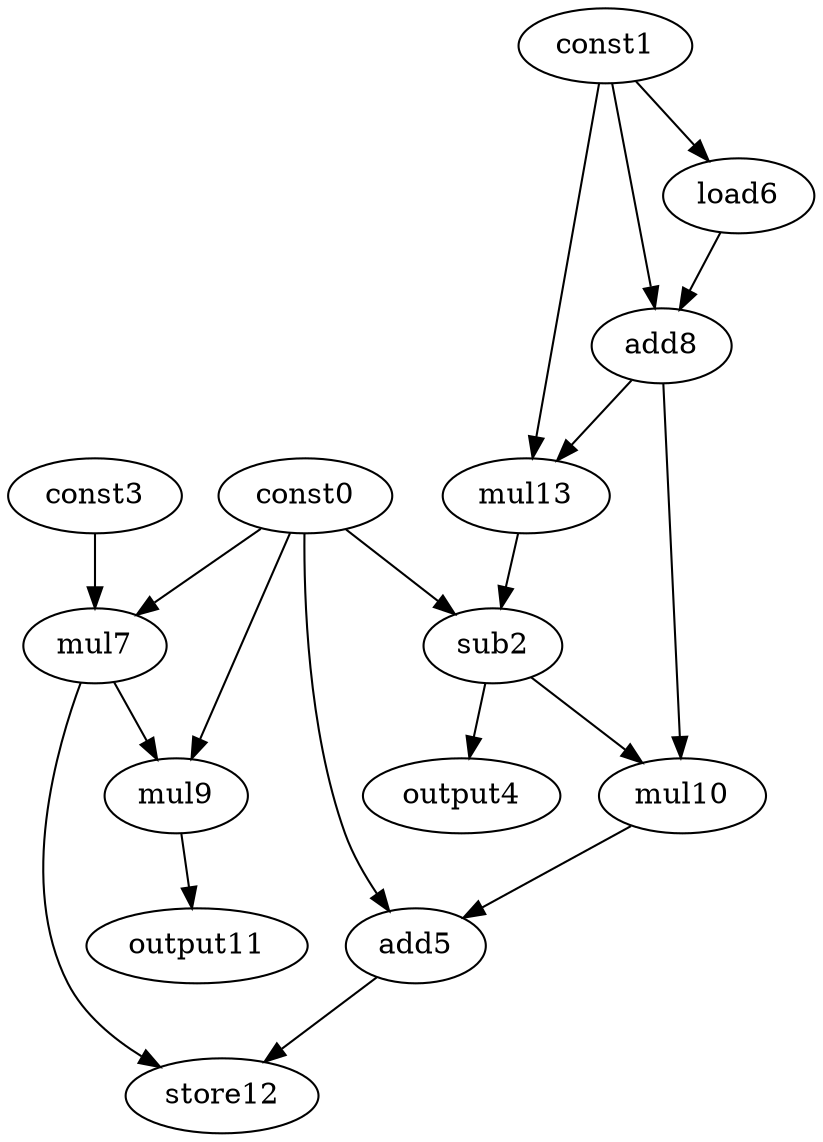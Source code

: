 digraph G { 
const0[opcode=const]; 
const1[opcode=const]; 
sub2[opcode=sub]; 
const3[opcode=const]; 
output4[opcode=output]; 
add5[opcode=add]; 
load6[opcode=load]; 
mul7[opcode=mul]; 
add8[opcode=add]; 
mul9[opcode=mul]; 
mul10[opcode=mul]; 
output11[opcode=output]; 
store12[opcode=store]; 
mul13[opcode=mul]; 
const1->load6[operand=0];
const0->mul7[operand=0];
const3->mul7[operand=1];
const1->add8[operand=0];
load6->add8[operand=1];
const0->mul9[operand=0];
mul7->mul9[operand=1];
mul9->output11[operand=0];
add8->mul13[operand=0];
const1->mul13[operand=1];
const0->sub2[operand=0];
mul13->sub2[operand=1];
sub2->output4[operand=0];
add8->mul10[operand=0];
sub2->mul10[operand=1];
const0->add5[operand=0];
mul10->add5[operand=1];
add5->store12[operand=0];
mul7->store12[operand=1];
}
